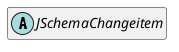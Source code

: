 @startuml
set namespaceSeparator \\
hide members
hide << alias >> circle

abstract class JSchemaChangeitem
@enduml

